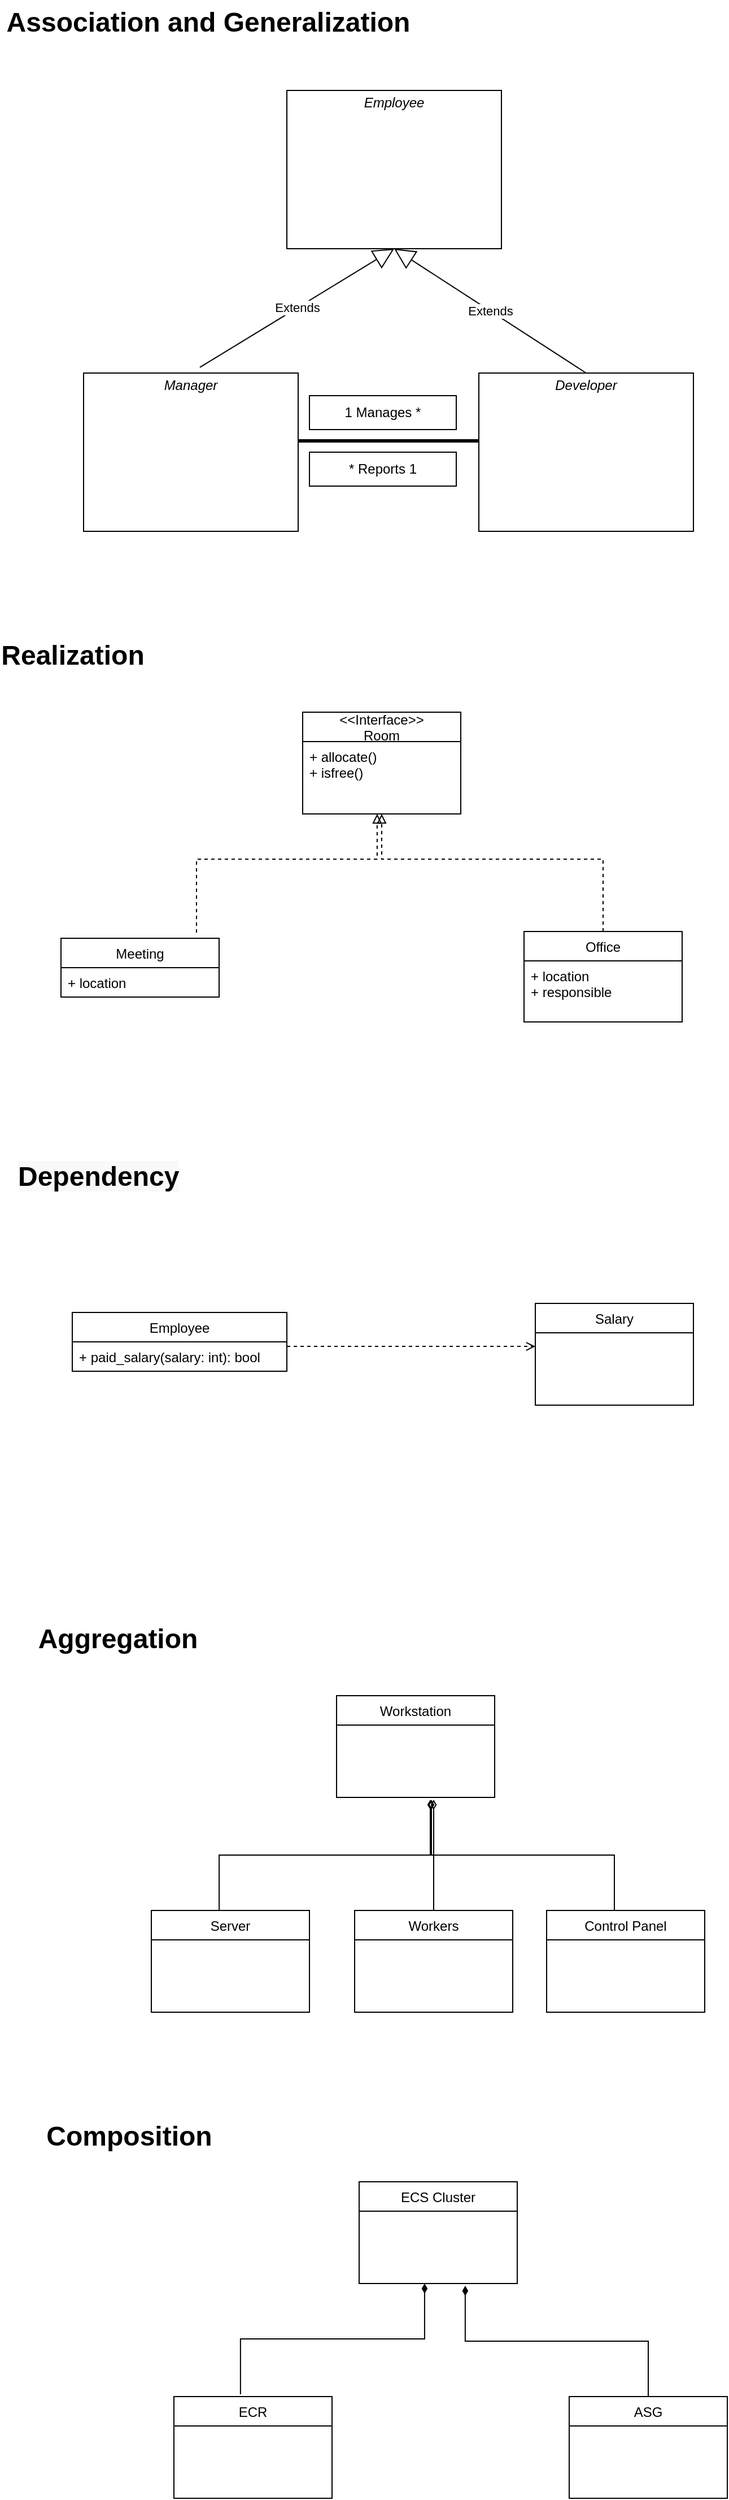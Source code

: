 <mxfile version="15.6.5" type="github">
  <diagram id="C5RBs43oDa-KdzZeNtuy" name="Page-1">
    <mxGraphModel dx="1422" dy="762" grid="1" gridSize="10" guides="1" tooltips="1" connect="1" arrows="1" fold="1" page="1" pageScale="1" pageWidth="827" pageHeight="1169" math="0" shadow="0">
      <root>
        <mxCell id="WIyWlLk6GJQsqaUBKTNV-0" />
        <mxCell id="WIyWlLk6GJQsqaUBKTNV-1" parent="WIyWlLk6GJQsqaUBKTNV-0" />
        <mxCell id="auTtCLH2IPiy61heuWF4-8" value="&lt;p style=&quot;margin: 0px ; margin-top: 4px ; text-align: center&quot;&gt;&lt;i&gt;Manager&lt;/i&gt;&lt;/p&gt;" style="verticalAlign=top;align=left;overflow=fill;fontSize=12;fontFamily=Helvetica;html=1;fillColor=default;strokeColor=default;fontColor=default;" vertex="1" parent="WIyWlLk6GJQsqaUBKTNV-1">
          <mxGeometry x="150" y="380" width="190" height="140" as="geometry" />
        </mxCell>
        <mxCell id="auTtCLH2IPiy61heuWF4-9" value="&lt;p style=&quot;margin: 0px ; margin-top: 4px ; text-align: center&quot;&gt;&lt;i&gt;Developer&lt;/i&gt;&lt;/p&gt;" style="verticalAlign=top;align=left;overflow=fill;fontSize=12;fontFamily=Helvetica;html=1;fillColor=default;strokeColor=default;fontColor=default;" vertex="1" parent="WIyWlLk6GJQsqaUBKTNV-1">
          <mxGeometry x="500" y="380" width="190" height="140" as="geometry" />
        </mxCell>
        <mxCell id="auTtCLH2IPiy61heuWF4-10" value="" style="endArrow=none;startArrow=none;endFill=0;startFill=0;endSize=8;html=1;verticalAlign=bottom;labelBackgroundColor=none;strokeWidth=3;rounded=0;fontColor=default;fillColor=default;strokeColor=default;" edge="1" parent="WIyWlLk6GJQsqaUBKTNV-1">
          <mxGeometry width="160" relative="1" as="geometry">
            <mxPoint x="340" y="440" as="sourcePoint" />
            <mxPoint x="500" y="440" as="targetPoint" />
          </mxGeometry>
        </mxCell>
        <mxCell id="auTtCLH2IPiy61heuWF4-11" value="* Reports 1" style="text;html=1;strokeColor=default;fillColor=default;align=center;verticalAlign=middle;whiteSpace=wrap;rounded=0;fontColor=default;" vertex="1" parent="WIyWlLk6GJQsqaUBKTNV-1">
          <mxGeometry x="350" y="450" width="130" height="30" as="geometry" />
        </mxCell>
        <mxCell id="auTtCLH2IPiy61heuWF4-12" value="1 Manages *" style="text;html=1;strokeColor=default;fillColor=default;align=center;verticalAlign=middle;whiteSpace=wrap;rounded=0;fontColor=default;" vertex="1" parent="WIyWlLk6GJQsqaUBKTNV-1">
          <mxGeometry x="350" y="400" width="130" height="30" as="geometry" />
        </mxCell>
        <mxCell id="auTtCLH2IPiy61heuWF4-13" value="&lt;p style=&quot;margin: 0px ; margin-top: 4px ; text-align: center&quot;&gt;&lt;i&gt;Employee&lt;/i&gt;&lt;/p&gt;" style="verticalAlign=top;align=left;overflow=fill;fontSize=12;fontFamily=Helvetica;html=1;fillColor=default;strokeColor=default;fontColor=default;" vertex="1" parent="WIyWlLk6GJQsqaUBKTNV-1">
          <mxGeometry x="330" y="130" width="190" height="140" as="geometry" />
        </mxCell>
        <mxCell id="auTtCLH2IPiy61heuWF4-14" value="Extends" style="endArrow=block;endSize=16;endFill=0;html=1;rounded=0;fontColor=default;strokeColor=default;fillColor=default;labelBackgroundColor=default;exitX=0.542;exitY=-0.036;exitDx=0;exitDy=0;exitPerimeter=0;" edge="1" parent="WIyWlLk6GJQsqaUBKTNV-1" source="auTtCLH2IPiy61heuWF4-8">
          <mxGeometry width="160" relative="1" as="geometry">
            <mxPoint x="205" y="300" as="sourcePoint" />
            <mxPoint x="425" y="270" as="targetPoint" />
            <Array as="points" />
          </mxGeometry>
        </mxCell>
        <mxCell id="auTtCLH2IPiy61heuWF4-16" value="Extends" style="endArrow=block;endSize=16;endFill=0;html=1;rounded=0;labelBackgroundColor=default;fontColor=default;strokeColor=default;fillColor=default;entryX=0.5;entryY=1;entryDx=0;entryDy=0;exitX=0.5;exitY=0;exitDx=0;exitDy=0;" edge="1" parent="WIyWlLk6GJQsqaUBKTNV-1" source="auTtCLH2IPiy61heuWF4-9" target="auTtCLH2IPiy61heuWF4-13">
          <mxGeometry width="160" relative="1" as="geometry">
            <mxPoint x="600" y="370" as="sourcePoint" />
            <mxPoint x="620" y="300" as="targetPoint" />
          </mxGeometry>
        </mxCell>
        <mxCell id="auTtCLH2IPiy61heuWF4-20" value="Meeting" style="swimlane;fontStyle=0;childLayout=stackLayout;horizontal=1;startSize=26;fillColor=none;horizontalStack=0;resizeParent=1;resizeParentMax=0;resizeLast=0;collapsible=1;marginBottom=0;fontColor=default;strokeColor=default;" vertex="1" parent="WIyWlLk6GJQsqaUBKTNV-1">
          <mxGeometry x="130" y="880" width="140" height="52" as="geometry" />
        </mxCell>
        <mxCell id="auTtCLH2IPiy61heuWF4-21" value="+ location" style="text;strokeColor=none;fillColor=none;align=left;verticalAlign=top;spacingLeft=4;spacingRight=4;overflow=hidden;rotatable=0;points=[[0,0.5],[1,0.5]];portConstraint=eastwest;fontColor=default;" vertex="1" parent="auTtCLH2IPiy61heuWF4-20">
          <mxGeometry y="26" width="140" height="26" as="geometry" />
        </mxCell>
        <mxCell id="auTtCLH2IPiy61heuWF4-28" value="Office" style="swimlane;fontStyle=0;childLayout=stackLayout;horizontal=1;startSize=26;fillColor=none;horizontalStack=0;resizeParent=1;resizeParentMax=0;resizeLast=0;collapsible=1;marginBottom=0;fontColor=default;strokeColor=default;" vertex="1" parent="WIyWlLk6GJQsqaUBKTNV-1">
          <mxGeometry x="540" y="874" width="140" height="80" as="geometry" />
        </mxCell>
        <mxCell id="auTtCLH2IPiy61heuWF4-29" value="+ location&#xa;+ responsible" style="text;strokeColor=none;fillColor=none;align=left;verticalAlign=top;spacingLeft=4;spacingRight=4;overflow=hidden;rotatable=0;points=[[0,0.5],[1,0.5]];portConstraint=eastwest;fontColor=default;" vertex="1" parent="auTtCLH2IPiy61heuWF4-28">
          <mxGeometry y="26" width="140" height="54" as="geometry" />
        </mxCell>
        <mxCell id="auTtCLH2IPiy61heuWF4-32" value="&lt;&lt;Interface&gt;&gt;&#xa;Room" style="swimlane;fontStyle=0;childLayout=stackLayout;horizontal=1;startSize=26;fillColor=none;horizontalStack=0;resizeParent=1;resizeParentMax=0;resizeLast=0;collapsible=1;marginBottom=0;fontColor=default;strokeColor=default;" vertex="1" parent="WIyWlLk6GJQsqaUBKTNV-1">
          <mxGeometry x="344" y="680" width="140" height="90" as="geometry" />
        </mxCell>
        <mxCell id="auTtCLH2IPiy61heuWF4-33" value="+ allocate()&#xa;+ isfree()" style="text;strokeColor=default;fillColor=none;align=left;verticalAlign=top;spacingLeft=4;spacingRight=4;overflow=hidden;rotatable=0;points=[[0,0.5],[1,0.5]];portConstraint=eastwest;fontColor=default;" vertex="1" parent="auTtCLH2IPiy61heuWF4-32">
          <mxGeometry y="26" width="140" height="64" as="geometry" />
        </mxCell>
        <mxCell id="auTtCLH2IPiy61heuWF4-37" value="" style="edgeStyle=elbowEdgeStyle;html=1;endArrow=block;elbow=vertical;endFill=0;dashed=1;rounded=0;labelBackgroundColor=default;fontColor=default;strokeColor=default;fillColor=default;" edge="1" parent="WIyWlLk6GJQsqaUBKTNV-1" target="auTtCLH2IPiy61heuWF4-33">
          <mxGeometry width="100" height="75" relative="1" as="geometry">
            <mxPoint x="610" y="874" as="sourcePoint" />
            <mxPoint x="710" y="799" as="targetPoint" />
            <Array as="points">
              <mxPoint x="580" y="810" />
              <mxPoint x="530" y="800" />
              <mxPoint x="510" y="821" />
            </Array>
          </mxGeometry>
        </mxCell>
        <mxCell id="auTtCLH2IPiy61heuWF4-36" value="" style="edgeStyle=elbowEdgeStyle;html=1;endArrow=block;elbow=vertical;endFill=0;dashed=1;rounded=0;labelBackgroundColor=default;fontColor=default;strokeColor=default;fillColor=default;entryX=0.471;entryY=1;entryDx=0;entryDy=0;entryPerimeter=0;" edge="1" parent="WIyWlLk6GJQsqaUBKTNV-1" target="auTtCLH2IPiy61heuWF4-33">
          <mxGeometry width="100" height="75" relative="1" as="geometry">
            <mxPoint x="250" y="875" as="sourcePoint" />
            <mxPoint x="350" y="800" as="targetPoint" />
            <Array as="points">
              <mxPoint x="300" y="810" />
            </Array>
          </mxGeometry>
        </mxCell>
        <mxCell id="auTtCLH2IPiy61heuWF4-39" value="Association and Generalization" style="text;strokeColor=none;fillColor=none;html=1;fontSize=24;fontStyle=1;verticalAlign=middle;align=center;fontColor=default;" vertex="1" parent="WIyWlLk6GJQsqaUBKTNV-1">
          <mxGeometry x="210" y="50" width="100" height="40" as="geometry" />
        </mxCell>
        <mxCell id="auTtCLH2IPiy61heuWF4-40" value="Realization" style="text;strokeColor=none;fillColor=none;html=1;fontSize=24;fontStyle=1;verticalAlign=middle;align=center;fontColor=default;" vertex="1" parent="WIyWlLk6GJQsqaUBKTNV-1">
          <mxGeometry x="90" y="610" width="100" height="40" as="geometry" />
        </mxCell>
        <mxCell id="auTtCLH2IPiy61heuWF4-41" value="Employee" style="swimlane;fontStyle=0;childLayout=stackLayout;horizontal=1;startSize=26;fillColor=none;horizontalStack=0;resizeParent=1;resizeParentMax=0;resizeLast=0;collapsible=1;marginBottom=0;fontColor=default;strokeColor=default;" vertex="1" parent="WIyWlLk6GJQsqaUBKTNV-1">
          <mxGeometry x="140" y="1211" width="190" height="52" as="geometry" />
        </mxCell>
        <mxCell id="auTtCLH2IPiy61heuWF4-42" value="+ paid_salary(salary: int): bool" style="text;strokeColor=default;fillColor=none;align=left;verticalAlign=top;spacingLeft=4;spacingRight=4;overflow=hidden;rotatable=0;points=[[0,0.5],[1,0.5]];portConstraint=eastwest;fontColor=default;" vertex="1" parent="auTtCLH2IPiy61heuWF4-41">
          <mxGeometry y="26" width="190" height="26" as="geometry" />
        </mxCell>
        <mxCell id="auTtCLH2IPiy61heuWF4-45" value="Salary" style="swimlane;fontStyle=0;childLayout=stackLayout;horizontal=1;startSize=26;fillColor=none;horizontalStack=0;resizeParent=1;resizeParentMax=0;resizeLast=0;collapsible=1;marginBottom=0;fontColor=default;strokeColor=default;" vertex="1" parent="WIyWlLk6GJQsqaUBKTNV-1">
          <mxGeometry x="550" y="1203" width="140" height="90" as="geometry" />
        </mxCell>
        <mxCell id="auTtCLH2IPiy61heuWF4-46" value="" style="text;strokeColor=default;fillColor=none;align=left;verticalAlign=top;spacingLeft=4;spacingRight=4;overflow=hidden;rotatable=0;points=[[0,0.5],[1,0.5]];portConstraint=eastwest;fontColor=default;" vertex="1" parent="auTtCLH2IPiy61heuWF4-45">
          <mxGeometry y="26" width="140" height="64" as="geometry" />
        </mxCell>
        <mxCell id="auTtCLH2IPiy61heuWF4-50" value="" style="endArrow=open;html=1;rounded=0;align=center;verticalAlign=bottom;dashed=1;endFill=0;labelBackgroundColor=none;fontColor=default;strokeColor=default;fillColor=default;entryX=0;entryY=0.188;entryDx=0;entryDy=0;entryPerimeter=0;" edge="1" parent="WIyWlLk6GJQsqaUBKTNV-1" target="auTtCLH2IPiy61heuWF4-46">
          <mxGeometry relative="1" as="geometry">
            <mxPoint x="330" y="1241" as="sourcePoint" />
            <mxPoint x="450" y="1241" as="targetPoint" />
          </mxGeometry>
        </mxCell>
        <mxCell id="auTtCLH2IPiy61heuWF4-59" value="Workstation" style="swimlane;fontStyle=0;childLayout=stackLayout;horizontal=1;startSize=26;fillColor=none;horizontalStack=0;resizeParent=1;resizeParentMax=0;resizeLast=0;collapsible=1;marginBottom=0;fontColor=default;strokeColor=default;" vertex="1" parent="WIyWlLk6GJQsqaUBKTNV-1">
          <mxGeometry x="374" y="1550" width="140" height="90" as="geometry" />
        </mxCell>
        <mxCell id="auTtCLH2IPiy61heuWF4-60" value="" style="text;strokeColor=default;fillColor=none;align=left;verticalAlign=top;spacingLeft=4;spacingRight=4;overflow=hidden;rotatable=0;points=[[0,0.5],[1,0.5]];portConstraint=eastwest;fontColor=default;" vertex="1" parent="auTtCLH2IPiy61heuWF4-59">
          <mxGeometry y="26" width="140" height="64" as="geometry" />
        </mxCell>
        <mxCell id="auTtCLH2IPiy61heuWF4-64" value="Server" style="swimlane;fontStyle=0;childLayout=stackLayout;horizontal=1;startSize=26;fillColor=none;horizontalStack=0;resizeParent=1;resizeParentMax=0;resizeLast=0;collapsible=1;marginBottom=0;fontColor=default;strokeColor=default;" vertex="1" parent="WIyWlLk6GJQsqaUBKTNV-1">
          <mxGeometry x="210" y="1740" width="140" height="90" as="geometry" />
        </mxCell>
        <mxCell id="auTtCLH2IPiy61heuWF4-66" value="Workers" style="swimlane;fontStyle=0;childLayout=stackLayout;horizontal=1;startSize=26;fillColor=none;horizontalStack=0;resizeParent=1;resizeParentMax=0;resizeLast=0;collapsible=1;marginBottom=0;fontColor=default;strokeColor=default;" vertex="1" parent="WIyWlLk6GJQsqaUBKTNV-1">
          <mxGeometry x="390" y="1740" width="140" height="90" as="geometry" />
        </mxCell>
        <mxCell id="auTtCLH2IPiy61heuWF4-67" value="" style="text;strokeColor=default;fillColor=none;align=left;verticalAlign=top;spacingLeft=4;spacingRight=4;overflow=hidden;rotatable=0;points=[[0,0.5],[1,0.5]];portConstraint=eastwest;fontColor=default;" vertex="1" parent="auTtCLH2IPiy61heuWF4-66">
          <mxGeometry y="26" width="140" height="64" as="geometry" />
        </mxCell>
        <mxCell id="auTtCLH2IPiy61heuWF4-68" value="Control Panel" style="swimlane;fontStyle=0;childLayout=stackLayout;horizontal=1;startSize=26;fillColor=none;horizontalStack=0;resizeParent=1;resizeParentMax=0;resizeLast=0;collapsible=1;marginBottom=0;fontColor=default;strokeColor=default;" vertex="1" parent="WIyWlLk6GJQsqaUBKTNV-1">
          <mxGeometry x="560" y="1740" width="140" height="90" as="geometry" />
        </mxCell>
        <mxCell id="auTtCLH2IPiy61heuWF4-69" value="" style="text;strokeColor=default;fillColor=none;align=left;verticalAlign=top;spacingLeft=4;spacingRight=4;overflow=hidden;rotatable=0;points=[[0,0.5],[1,0.5]];portConstraint=eastwest;fontColor=default;" vertex="1" parent="auTtCLH2IPiy61heuWF4-68">
          <mxGeometry y="26" width="140" height="64" as="geometry" />
        </mxCell>
        <mxCell id="auTtCLH2IPiy61heuWF4-70" value="Aggregation" style="text;strokeColor=none;fillColor=none;html=1;fontSize=24;fontStyle=1;verticalAlign=middle;align=center;fontColor=default;" vertex="1" parent="WIyWlLk6GJQsqaUBKTNV-1">
          <mxGeometry x="130" y="1480" width="100" height="40" as="geometry" />
        </mxCell>
        <mxCell id="auTtCLH2IPiy61heuWF4-71" value="&lt;span style=&quot;font-family: helvetica; font-size: 24px; font-style: normal; font-weight: 700; letter-spacing: normal; text-align: center; text-indent: 0px; text-transform: none; word-spacing: 0px; background-color: rgb(248, 249, 250); display: inline; float: none;&quot;&gt;Dependency&lt;/span&gt;" style="text;whiteSpace=wrap;html=1;fontColor=default;" vertex="1" parent="WIyWlLk6GJQsqaUBKTNV-1">
          <mxGeometry x="90" y="1070" width="170" height="30" as="geometry" />
        </mxCell>
        <mxCell id="auTtCLH2IPiy61heuWF4-72" value="" style="endArrow=none;html=1;endFill=0;startArrow=diamondThin;startFill=0;edgeStyle=elbowEdgeStyle;elbow=vertical;rounded=0;labelBackgroundColor=default;fontColor=default;strokeColor=default;fillColor=default;exitX=0.593;exitY=1.031;exitDx=0;exitDy=0;exitPerimeter=0;entryX=0.429;entryY=0;entryDx=0;entryDy=0;entryPerimeter=0;" edge="1" parent="WIyWlLk6GJQsqaUBKTNV-1" source="auTtCLH2IPiy61heuWF4-60" target="auTtCLH2IPiy61heuWF4-64">
          <mxGeometry width="100" height="75" relative="1" as="geometry">
            <mxPoint x="270" y="1725" as="sourcePoint" />
            <mxPoint x="270" y="1730" as="targetPoint" />
          </mxGeometry>
        </mxCell>
        <mxCell id="auTtCLH2IPiy61heuWF4-73" value="" style="endArrow=none;html=1;endFill=0;startArrow=diamondThin;startFill=0;edgeStyle=elbowEdgeStyle;elbow=vertical;rounded=0;labelBackgroundColor=default;fontColor=default;strokeColor=default;fillColor=default;exitX=0.6;exitY=1.031;exitDx=0;exitDy=0;exitPerimeter=0;entryX=0.5;entryY=0;entryDx=0;entryDy=0;" edge="1" parent="WIyWlLk6GJQsqaUBKTNV-1" source="auTtCLH2IPiy61heuWF4-60" target="auTtCLH2IPiy61heuWF4-66">
          <mxGeometry width="100" height="75" relative="1" as="geometry">
            <mxPoint x="467.02" y="1651.984" as="sourcePoint" />
            <mxPoint x="450" y="1730" as="targetPoint" />
          </mxGeometry>
        </mxCell>
        <mxCell id="auTtCLH2IPiy61heuWF4-74" value="" style="endArrow=none;html=1;endFill=0;startArrow=diamondThin;startFill=0;edgeStyle=elbowEdgeStyle;elbow=vertical;rounded=0;labelBackgroundColor=default;fontColor=default;strokeColor=default;fillColor=default;entryX=0.429;entryY=0;entryDx=0;entryDy=0;entryPerimeter=0;" edge="1" parent="WIyWlLk6GJQsqaUBKTNV-1">
          <mxGeometry width="100" height="75" relative="1" as="geometry">
            <mxPoint x="460" y="1642" as="sourcePoint" />
            <mxPoint x="620" y="1740" as="targetPoint" />
          </mxGeometry>
        </mxCell>
        <mxCell id="auTtCLH2IPiy61heuWF4-87" value="ECS Cluster" style="swimlane;fontStyle=0;childLayout=stackLayout;horizontal=1;startSize=26;fillColor=none;horizontalStack=0;resizeParent=1;resizeParentMax=0;resizeLast=0;collapsible=1;marginBottom=0;fontColor=default;strokeColor=default;" vertex="1" parent="WIyWlLk6GJQsqaUBKTNV-1">
          <mxGeometry x="394" y="1980" width="140" height="90" as="geometry" />
        </mxCell>
        <mxCell id="auTtCLH2IPiy61heuWF4-88" value="" style="text;strokeColor=default;fillColor=none;align=left;verticalAlign=top;spacingLeft=4;spacingRight=4;overflow=hidden;rotatable=0;points=[[0,0.5],[1,0.5]];portConstraint=eastwest;fontColor=default;" vertex="1" parent="auTtCLH2IPiy61heuWF4-87">
          <mxGeometry y="26" width="140" height="64" as="geometry" />
        </mxCell>
        <mxCell id="auTtCLH2IPiy61heuWF4-89" value="ECR" style="swimlane;fontStyle=0;childLayout=stackLayout;horizontal=1;startSize=26;fillColor=none;horizontalStack=0;resizeParent=1;resizeParentMax=0;resizeLast=0;collapsible=1;marginBottom=0;fontColor=default;strokeColor=default;" vertex="1" parent="WIyWlLk6GJQsqaUBKTNV-1">
          <mxGeometry x="230" y="2170" width="140" height="90" as="geometry" />
        </mxCell>
        <mxCell id="auTtCLH2IPiy61heuWF4-92" value="ASG" style="swimlane;fontStyle=0;childLayout=stackLayout;horizontal=1;startSize=26;fillColor=none;horizontalStack=0;resizeParent=1;resizeParentMax=0;resizeLast=0;collapsible=1;marginBottom=0;fontColor=default;strokeColor=default;" vertex="1" parent="WIyWlLk6GJQsqaUBKTNV-1">
          <mxGeometry x="580" y="2170" width="140" height="90" as="geometry" />
        </mxCell>
        <mxCell id="auTtCLH2IPiy61heuWF4-93" value="" style="text;strokeColor=default;fillColor=none;align=left;verticalAlign=top;spacingLeft=4;spacingRight=4;overflow=hidden;rotatable=0;points=[[0,0.5],[1,0.5]];portConstraint=eastwest;fontColor=default;" vertex="1" parent="auTtCLH2IPiy61heuWF4-92">
          <mxGeometry y="26" width="140" height="64" as="geometry" />
        </mxCell>
        <mxCell id="auTtCLH2IPiy61heuWF4-98" value="Composition" style="text;strokeColor=none;fillColor=none;html=1;fontSize=24;fontStyle=1;verticalAlign=middle;align=center;fontColor=default;" vertex="1" parent="WIyWlLk6GJQsqaUBKTNV-1">
          <mxGeometry x="140" y="1920" width="100" height="40" as="geometry" />
        </mxCell>
        <mxCell id="auTtCLH2IPiy61heuWF4-99" value="" style="endArrow=none;html=1;endFill=0;startArrow=diamondThin;startFill=1;edgeStyle=elbowEdgeStyle;elbow=vertical;rounded=0;labelBackgroundColor=default;fontColor=default;strokeColor=default;fillColor=default;exitX=0.671;exitY=1.031;exitDx=0;exitDy=0;exitPerimeter=0;entryX=0.5;entryY=0;entryDx=0;entryDy=0;" edge="1" parent="WIyWlLk6GJQsqaUBKTNV-1" source="auTtCLH2IPiy61heuWF4-88" target="auTtCLH2IPiy61heuWF4-92">
          <mxGeometry width="100" height="75" relative="1" as="geometry">
            <mxPoint x="580" y="2165" as="sourcePoint" />
            <mxPoint x="680" y="2090" as="targetPoint" />
          </mxGeometry>
        </mxCell>
        <mxCell id="auTtCLH2IPiy61heuWF4-100" value="" style="endArrow=none;html=1;endFill=0;startArrow=diamondThin;startFill=1;edgeStyle=elbowEdgeStyle;elbow=vertical;rounded=0;labelBackgroundColor=default;fontColor=default;strokeColor=default;fillColor=default;entryX=0.421;entryY=-0.022;entryDx=0;entryDy=0;entryPerimeter=0;exitX=0.414;exitY=1;exitDx=0;exitDy=0;exitPerimeter=0;" edge="1" parent="WIyWlLk6GJQsqaUBKTNV-1" source="auTtCLH2IPiy61heuWF4-88" target="auTtCLH2IPiy61heuWF4-89">
          <mxGeometry width="100" height="75" relative="1" as="geometry">
            <mxPoint x="450" y="2080" as="sourcePoint" />
            <mxPoint x="380" y="2110" as="targetPoint" />
          </mxGeometry>
        </mxCell>
      </root>
    </mxGraphModel>
  </diagram>
</mxfile>
